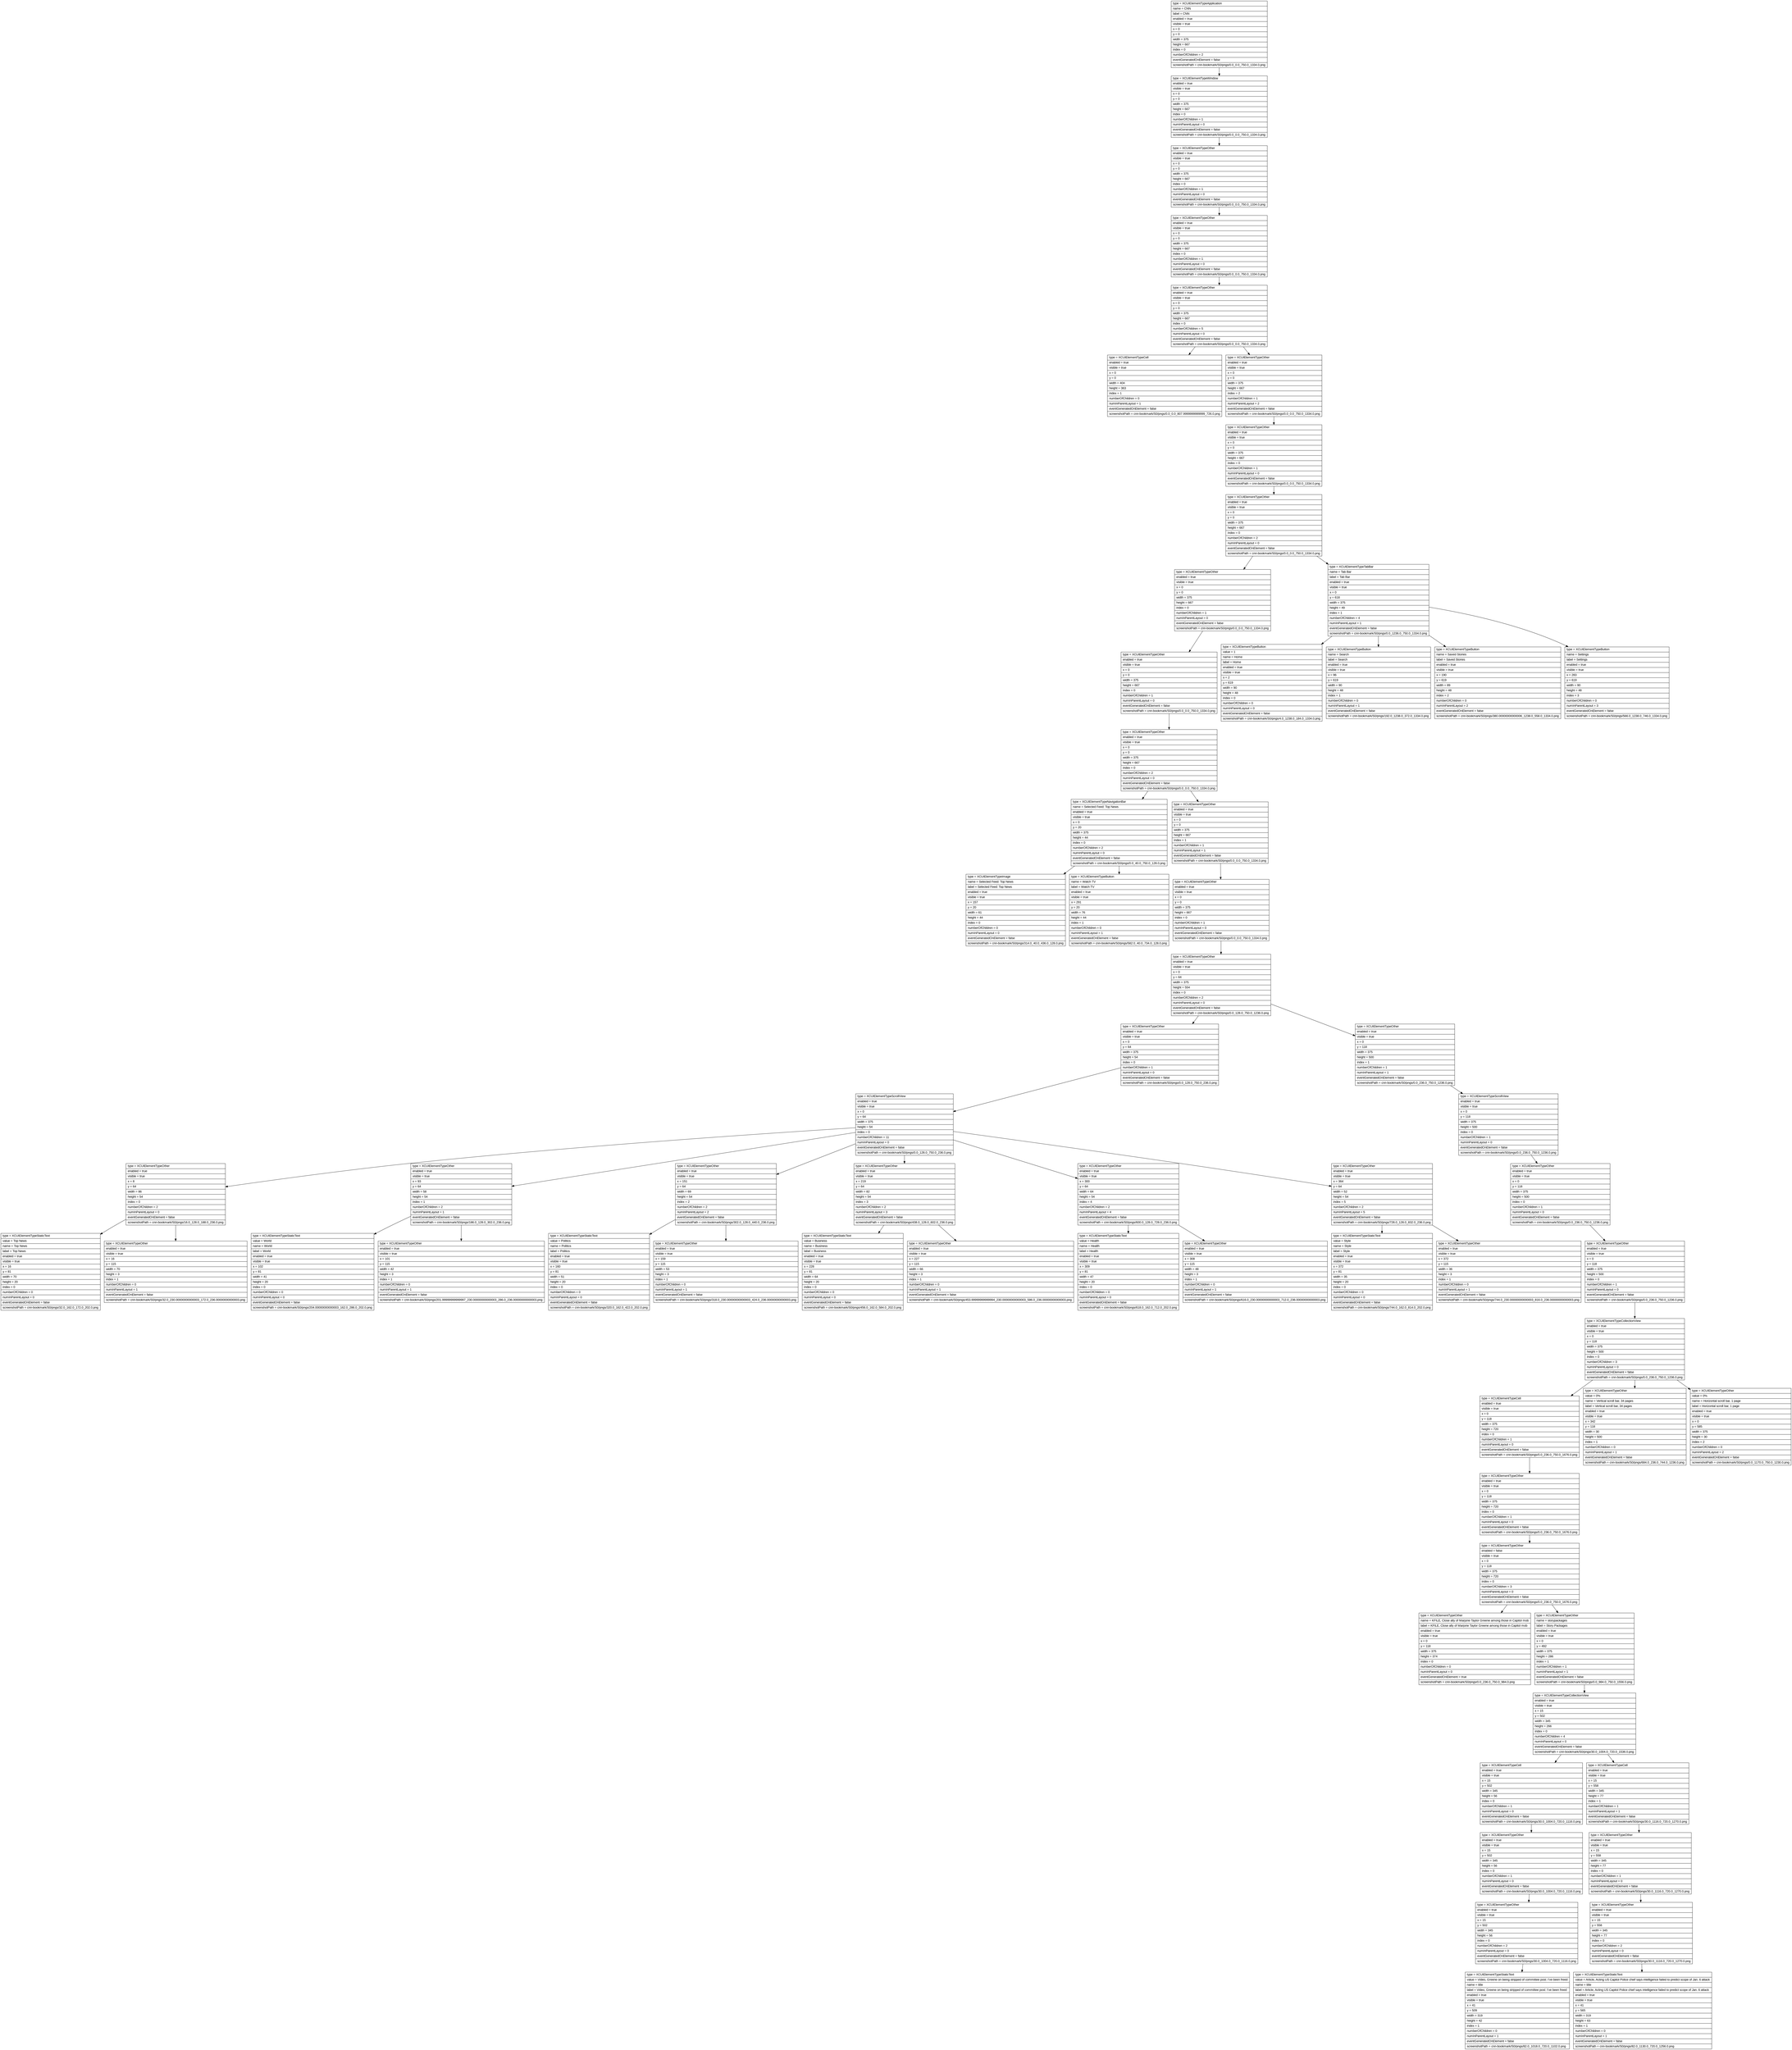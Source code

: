 digraph Layout {

	node [shape=record fontname=Arial];

	0	[label="{type = XCUIElementTypeApplication\l|name = CNN\l|label = CNN\l|enabled = true\l|visible = true\l|x = 0\l|y = 0\l|width = 375\l|height = 667\l|index = 0\l|numberOfChildren = 2\l|eventGeneratedOnElement = false \l|screenshotPath = cnn-bookmark/S0/pngs/0.0_0.0_750.0_1334.0.png\l}"]
	1	[label="{type = XCUIElementTypeWindow\l|enabled = true\l|visible = true\l|x = 0\l|y = 0\l|width = 375\l|height = 667\l|index = 0\l|numberOfChildren = 1\l|numInParentLayout = 0\l|eventGeneratedOnElement = false \l|screenshotPath = cnn-bookmark/S0/pngs/0.0_0.0_750.0_1334.0.png\l}"]
	2	[label="{type = XCUIElementTypeOther\l|enabled = true\l|visible = true\l|x = 0\l|y = 0\l|width = 375\l|height = 667\l|index = 0\l|numberOfChildren = 1\l|numInParentLayout = 0\l|eventGeneratedOnElement = false \l|screenshotPath = cnn-bookmark/S0/pngs/0.0_0.0_750.0_1334.0.png\l}"]
	3	[label="{type = XCUIElementTypeOther\l|enabled = true\l|visible = true\l|x = 0\l|y = 0\l|width = 375\l|height = 667\l|index = 0\l|numberOfChildren = 1\l|numInParentLayout = 0\l|eventGeneratedOnElement = false \l|screenshotPath = cnn-bookmark/S0/pngs/0.0_0.0_750.0_1334.0.png\l}"]
	4	[label="{type = XCUIElementTypeOther\l|enabled = true\l|visible = true\l|x = 0\l|y = 0\l|width = 375\l|height = 667\l|index = 0\l|numberOfChildren = 5\l|numInParentLayout = 0\l|eventGeneratedOnElement = false \l|screenshotPath = cnn-bookmark/S0/pngs/0.0_0.0_750.0_1334.0.png\l}"]
	5	[label="{type = XCUIElementTypeCell\l|enabled = true\l|visible = true\l|x = 0\l|y = 0\l|width = 404\l|height = 363\l|index = 1\l|numberOfChildren = 0\l|numInParentLayout = 1\l|eventGeneratedOnElement = false \l|screenshotPath = cnn-bookmark/S0/pngs/0.0_0.0_807.9999999999999_726.0.png\l}"]
	6	[label="{type = XCUIElementTypeOther\l|enabled = true\l|visible = true\l|x = 0\l|y = 0\l|width = 375\l|height = 667\l|index = 2\l|numberOfChildren = 1\l|numInParentLayout = 2\l|eventGeneratedOnElement = false \l|screenshotPath = cnn-bookmark/S0/pngs/0.0_0.0_750.0_1334.0.png\l}"]
	7	[label="{type = XCUIElementTypeOther\l|enabled = true\l|visible = true\l|x = 0\l|y = 0\l|width = 375\l|height = 667\l|index = 0\l|numberOfChildren = 1\l|numInParentLayout = 0\l|eventGeneratedOnElement = false \l|screenshotPath = cnn-bookmark/S0/pngs/0.0_0.0_750.0_1334.0.png\l}"]
	8	[label="{type = XCUIElementTypeOther\l|enabled = true\l|visible = true\l|x = 0\l|y = 0\l|width = 375\l|height = 667\l|index = 0\l|numberOfChildren = 2\l|numInParentLayout = 0\l|eventGeneratedOnElement = false \l|screenshotPath = cnn-bookmark/S0/pngs/0.0_0.0_750.0_1334.0.png\l}"]
	9	[label="{type = XCUIElementTypeOther\l|enabled = true\l|visible = true\l|x = 0\l|y = 0\l|width = 375\l|height = 667\l|index = 0\l|numberOfChildren = 1\l|numInParentLayout = 0\l|eventGeneratedOnElement = false \l|screenshotPath = cnn-bookmark/S0/pngs/0.0_0.0_750.0_1334.0.png\l}"]
	10	[label="{type = XCUIElementTypeTabBar\l|name = Tab Bar\l|label = Tab Bar\l|enabled = true\l|visible = true\l|x = 0\l|y = 618\l|width = 375\l|height = 49\l|index = 1\l|numberOfChildren = 4\l|numInParentLayout = 1\l|eventGeneratedOnElement = false \l|screenshotPath = cnn-bookmark/S0/pngs/0.0_1236.0_750.0_1334.0.png\l}"]
	11	[label="{type = XCUIElementTypeOther\l|enabled = true\l|visible = true\l|x = 0\l|y = 0\l|width = 375\l|height = 667\l|index = 0\l|numberOfChildren = 1\l|numInParentLayout = 0\l|eventGeneratedOnElement = false \l|screenshotPath = cnn-bookmark/S0/pngs/0.0_0.0_750.0_1334.0.png\l}"]
	12	[label="{type = XCUIElementTypeButton\l|value = 1\l|name = Home\l|label = Home\l|enabled = true\l|visible = true\l|x = 2\l|y = 619\l|width = 90\l|height = 48\l|index = 0\l|numberOfChildren = 0\l|numInParentLayout = 0\l|eventGeneratedOnElement = false \l|screenshotPath = cnn-bookmark/S0/pngs/4.0_1238.0_184.0_1334.0.png\l}"]
	13	[label="{type = XCUIElementTypeButton\l|name = Search\l|label = Search\l|enabled = true\l|visible = true\l|x = 96\l|y = 619\l|width = 90\l|height = 48\l|index = 1\l|numberOfChildren = 0\l|numInParentLayout = 1\l|eventGeneratedOnElement = false \l|screenshotPath = cnn-bookmark/S0/pngs/192.0_1238.0_372.0_1334.0.png\l}"]
	14	[label="{type = XCUIElementTypeButton\l|name = Saved Stories\l|label = Saved Stories\l|enabled = true\l|visible = true\l|x = 190\l|y = 619\l|width = 89\l|height = 48\l|index = 2\l|numberOfChildren = 0\l|numInParentLayout = 2\l|eventGeneratedOnElement = false \l|screenshotPath = cnn-bookmark/S0/pngs/380.00000000000006_1238.0_558.0_1334.0.png\l}"]
	15	[label="{type = XCUIElementTypeButton\l|name = Settings\l|label = Settings\l|enabled = true\l|visible = true\l|x = 283\l|y = 619\l|width = 90\l|height = 48\l|index = 3\l|numberOfChildren = 0\l|numInParentLayout = 3\l|eventGeneratedOnElement = false \l|screenshotPath = cnn-bookmark/S0/pngs/566.0_1238.0_746.0_1334.0.png\l}"]
	16	[label="{type = XCUIElementTypeOther\l|enabled = true\l|visible = true\l|x = 0\l|y = 0\l|width = 375\l|height = 667\l|index = 0\l|numberOfChildren = 2\l|numInParentLayout = 0\l|eventGeneratedOnElement = false \l|screenshotPath = cnn-bookmark/S0/pngs/0.0_0.0_750.0_1334.0.png\l}"]
	17	[label="{type = XCUIElementTypeNavigationBar\l|name = Selected Feed: Top News\l|enabled = true\l|visible = true\l|x = 0\l|y = 20\l|width = 375\l|height = 44\l|index = 0\l|numberOfChildren = 2\l|numInParentLayout = 0\l|eventGeneratedOnElement = false \l|screenshotPath = cnn-bookmark/S0/pngs/0.0_40.0_750.0_128.0.png\l}"]
	18	[label="{type = XCUIElementTypeOther\l|enabled = true\l|visible = true\l|x = 0\l|y = 0\l|width = 375\l|height = 667\l|index = 1\l|numberOfChildren = 1\l|numInParentLayout = 1\l|eventGeneratedOnElement = false \l|screenshotPath = cnn-bookmark/S0/pngs/0.0_0.0_750.0_1334.0.png\l}"]
	19	[label="{type = XCUIElementTypeImage\l|name = Selected Feed: Top News\l|label = Selected Feed: Top News\l|enabled = true\l|visible = true\l|x = 157\l|y = 20\l|width = 61\l|height = 44\l|index = 0\l|numberOfChildren = 0\l|numInParentLayout = 0\l|eventGeneratedOnElement = false \l|screenshotPath = cnn-bookmark/S0/pngs/314.0_40.0_436.0_128.0.png\l}"]
	20	[label="{type = XCUIElementTypeButton\l|name = Watch TV\l|label = Watch TV\l|enabled = true\l|visible = true\l|x = 291\l|y = 20\l|width = 76\l|height = 44\l|index = 1\l|numberOfChildren = 0\l|numInParentLayout = 1\l|eventGeneratedOnElement = false \l|screenshotPath = cnn-bookmark/S0/pngs/582.0_40.0_734.0_128.0.png\l}"]
	21	[label="{type = XCUIElementTypeOther\l|enabled = true\l|visible = true\l|x = 0\l|y = 0\l|width = 375\l|height = 667\l|index = 0\l|numberOfChildren = 1\l|numInParentLayout = 0\l|eventGeneratedOnElement = false \l|screenshotPath = cnn-bookmark/S0/pngs/0.0_0.0_750.0_1334.0.png\l}"]
	22	[label="{type = XCUIElementTypeOther\l|enabled = true\l|visible = true\l|x = 0\l|y = 64\l|width = 375\l|height = 554\l|index = 0\l|numberOfChildren = 2\l|numInParentLayout = 0\l|eventGeneratedOnElement = false \l|screenshotPath = cnn-bookmark/S0/pngs/0.0_128.0_750.0_1236.0.png\l}"]
	23	[label="{type = XCUIElementTypeOther\l|enabled = true\l|visible = true\l|x = 0\l|y = 64\l|width = 375\l|height = 54\l|index = 0\l|numberOfChildren = 1\l|numInParentLayout = 0\l|eventGeneratedOnElement = false \l|screenshotPath = cnn-bookmark/S0/pngs/0.0_128.0_750.0_236.0.png\l}"]
	24	[label="{type = XCUIElementTypeOther\l|enabled = true\l|visible = true\l|x = 0\l|y = 118\l|width = 375\l|height = 500\l|index = 1\l|numberOfChildren = 1\l|numInParentLayout = 1\l|eventGeneratedOnElement = false \l|screenshotPath = cnn-bookmark/S0/pngs/0.0_236.0_750.0_1236.0.png\l}"]
	25	[label="{type = XCUIElementTypeScrollView\l|enabled = true\l|visible = true\l|x = 0\l|y = 64\l|width = 375\l|height = 54\l|index = 0\l|numberOfChildren = 11\l|numInParentLayout = 0\l|eventGeneratedOnElement = false \l|screenshotPath = cnn-bookmark/S0/pngs/0.0_128.0_750.0_236.0.png\l}"]
	26	[label="{type = XCUIElementTypeScrollView\l|enabled = true\l|visible = true\l|x = 0\l|y = 118\l|width = 375\l|height = 500\l|index = 0\l|numberOfChildren = 1\l|numInParentLayout = 0\l|eventGeneratedOnElement = false \l|screenshotPath = cnn-bookmark/S0/pngs/0.0_236.0_750.0_1236.0.png\l}"]
	27	[label="{type = XCUIElementTypeOther\l|enabled = true\l|visible = true\l|x = 8\l|y = 64\l|width = 86\l|height = 54\l|index = 0\l|numberOfChildren = 2\l|numInParentLayout = 0\l|eventGeneratedOnElement = false \l|screenshotPath = cnn-bookmark/S0/pngs/16.0_128.0_188.0_236.0.png\l}"]
	28	[label="{type = XCUIElementTypeOther\l|enabled = true\l|visible = true\l|x = 93\l|y = 64\l|width = 58\l|height = 54\l|index = 1\l|numberOfChildren = 2\l|numInParentLayout = 1\l|eventGeneratedOnElement = false \l|screenshotPath = cnn-bookmark/S0/pngs/186.0_128.0_302.0_236.0.png\l}"]
	29	[label="{type = XCUIElementTypeOther\l|enabled = true\l|visible = true\l|x = 151\l|y = 64\l|width = 69\l|height = 54\l|index = 2\l|numberOfChildren = 2\l|numInParentLayout = 2\l|eventGeneratedOnElement = false \l|screenshotPath = cnn-bookmark/S0/pngs/302.0_128.0_440.0_236.0.png\l}"]
	30	[label="{type = XCUIElementTypeOther\l|enabled = true\l|visible = true\l|x = 219\l|y = 64\l|width = 82\l|height = 54\l|index = 3\l|numberOfChildren = 2\l|numInParentLayout = 3\l|eventGeneratedOnElement = false \l|screenshotPath = cnn-bookmark/S0/pngs/438.0_128.0_602.0_236.0.png\l}"]
	31	[label="{type = XCUIElementTypeOther\l|enabled = true\l|visible = true\l|x = 300\l|y = 64\l|width = 64\l|height = 54\l|index = 4\l|numberOfChildren = 2\l|numInParentLayout = 4\l|eventGeneratedOnElement = false \l|screenshotPath = cnn-bookmark/S0/pngs/600.0_128.0_728.0_236.0.png\l}"]
	32	[label="{type = XCUIElementTypeOther\l|enabled = true\l|visible = true\l|x = 364\l|y = 64\l|width = 52\l|height = 54\l|index = 5\l|numberOfChildren = 2\l|numInParentLayout = 5\l|eventGeneratedOnElement = false \l|screenshotPath = cnn-bookmark/S0/pngs/728.0_128.0_832.0_236.0.png\l}"]
	33	[label="{type = XCUIElementTypeOther\l|enabled = true\l|visible = true\l|x = 0\l|y = 118\l|width = 375\l|height = 500\l|index = 0\l|numberOfChildren = 1\l|numInParentLayout = 0\l|eventGeneratedOnElement = false \l|screenshotPath = cnn-bookmark/S0/pngs/0.0_236.0_750.0_1236.0.png\l}"]
	34	[label="{type = XCUIElementTypeStaticText\l|value = Top News\l|name = Top News\l|label = Top News\l|enabled = true\l|visible = true\l|x = 16\l|y = 81\l|width = 70\l|height = 20\l|index = 0\l|numberOfChildren = 0\l|numInParentLayout = 0\l|eventGeneratedOnElement = false \l|screenshotPath = cnn-bookmark/S0/pngs/32.0_162.0_172.0_202.0.png\l}"]
	35	[label="{type = XCUIElementTypeOther\l|enabled = true\l|visible = true\l|x = 16\l|y = 115\l|width = 70\l|height = 3\l|index = 1\l|numberOfChildren = 0\l|numInParentLayout = 1\l|eventGeneratedOnElement = false \l|screenshotPath = cnn-bookmark/S0/pngs/32.0_230.00000000000003_172.0_236.00000000000003.png\l}"]
	36	[label="{type = XCUIElementTypeStaticText\l|value = World\l|name = World\l|label = World\l|enabled = true\l|visible = true\l|x = 102\l|y = 81\l|width = 41\l|height = 20\l|index = 0\l|numberOfChildren = 0\l|numInParentLayout = 0\l|eventGeneratedOnElement = false \l|screenshotPath = cnn-bookmark/S0/pngs/204.00000000000003_162.0_286.0_202.0.png\l}"]
	37	[label="{type = XCUIElementTypeOther\l|enabled = true\l|visible = true\l|x = 101\l|y = 115\l|width = 42\l|height = 3\l|index = 1\l|numberOfChildren = 0\l|numInParentLayout = 1\l|eventGeneratedOnElement = false \l|screenshotPath = cnn-bookmark/S0/pngs/201.99999999999997_230.00000000000003_286.0_236.00000000000003.png\l}"]
	38	[label="{type = XCUIElementTypeStaticText\l|value = Politics\l|name = Politics\l|label = Politics\l|enabled = true\l|visible = true\l|x = 160\l|y = 81\l|width = 51\l|height = 20\l|index = 0\l|numberOfChildren = 0\l|numInParentLayout = 0\l|eventGeneratedOnElement = false \l|screenshotPath = cnn-bookmark/S0/pngs/320.0_162.0_422.0_202.0.png\l}"]
	39	[label="{type = XCUIElementTypeOther\l|enabled = true\l|visible = true\l|x = 159\l|y = 115\l|width = 53\l|height = 3\l|index = 1\l|numberOfChildren = 0\l|numInParentLayout = 1\l|eventGeneratedOnElement = false \l|screenshotPath = cnn-bookmark/S0/pngs/318.0_230.00000000000003_424.0_236.00000000000003.png\l}"]
	40	[label="{type = XCUIElementTypeStaticText\l|value = Business\l|name = Business\l|label = Business\l|enabled = true\l|visible = true\l|x = 228\l|y = 81\l|width = 64\l|height = 20\l|index = 0\l|numberOfChildren = 0\l|numInParentLayout = 0\l|eventGeneratedOnElement = false \l|screenshotPath = cnn-bookmark/S0/pngs/456.0_162.0_584.0_202.0.png\l}"]
	41	[label="{type = XCUIElementTypeOther\l|enabled = true\l|visible = true\l|x = 227\l|y = 115\l|width = 66\l|height = 3\l|index = 1\l|numberOfChildren = 0\l|numInParentLayout = 1\l|eventGeneratedOnElement = false \l|screenshotPath = cnn-bookmark/S0/pngs/453.99999999999994_230.00000000000003_586.0_236.00000000000003.png\l}"]
	42	[label="{type = XCUIElementTypeStaticText\l|value = Health\l|name = Health\l|label = Health\l|enabled = true\l|visible = true\l|x = 309\l|y = 81\l|width = 47\l|height = 20\l|index = 0\l|numberOfChildren = 0\l|numInParentLayout = 0\l|eventGeneratedOnElement = false \l|screenshotPath = cnn-bookmark/S0/pngs/618.0_162.0_712.0_202.0.png\l}"]
	43	[label="{type = XCUIElementTypeOther\l|enabled = true\l|visible = true\l|x = 308\l|y = 115\l|width = 48\l|height = 3\l|index = 1\l|numberOfChildren = 0\l|numInParentLayout = 1\l|eventGeneratedOnElement = false \l|screenshotPath = cnn-bookmark/S0/pngs/616.0_230.00000000000003_712.0_236.00000000000003.png\l}"]
	44	[label="{type = XCUIElementTypeStaticText\l|value = Style\l|name = Style\l|label = Style\l|enabled = true\l|visible = true\l|x = 372\l|y = 81\l|width = 35\l|height = 20\l|index = 0\l|numberOfChildren = 0\l|numInParentLayout = 0\l|eventGeneratedOnElement = false \l|screenshotPath = cnn-bookmark/S0/pngs/744.0_162.0_814.0_202.0.png\l}"]
	45	[label="{type = XCUIElementTypeOther\l|enabled = true\l|visible = true\l|x = 372\l|y = 115\l|width = 36\l|height = 3\l|index = 1\l|numberOfChildren = 0\l|numInParentLayout = 1\l|eventGeneratedOnElement = false \l|screenshotPath = cnn-bookmark/S0/pngs/744.0_230.00000000000003_816.0_236.00000000000003.png\l}"]
	46	[label="{type = XCUIElementTypeOther\l|enabled = true\l|visible = true\l|x = 0\l|y = 118\l|width = 375\l|height = 500\l|index = 0\l|numberOfChildren = 1\l|numInParentLayout = 0\l|eventGeneratedOnElement = false \l|screenshotPath = cnn-bookmark/S0/pngs/0.0_236.0_750.0_1236.0.png\l}"]
	47	[label="{type = XCUIElementTypeCollectionView\l|enabled = true\l|visible = true\l|x = 0\l|y = 118\l|width = 375\l|height = 500\l|index = 0\l|numberOfChildren = 3\l|numInParentLayout = 0\l|eventGeneratedOnElement = false \l|screenshotPath = cnn-bookmark/S0/pngs/0.0_236.0_750.0_1236.0.png\l}"]
	48	[label="{type = XCUIElementTypeCell\l|enabled = true\l|visible = true\l|x = 0\l|y = 118\l|width = 375\l|height = 720\l|index = 0\l|numberOfChildren = 1\l|numInParentLayout = 0\l|eventGeneratedOnElement = false \l|screenshotPath = cnn-bookmark/S0/pngs/0.0_236.0_750.0_1676.0.png\l}"]
	49	[label="{type = XCUIElementTypeOther\l|value = 0%\l|name = Vertical scroll bar, 34 pages\l|label = Vertical scroll bar, 34 pages\l|enabled = true\l|visible = true\l|x = 342\l|y = 118\l|width = 30\l|height = 500\l|index = 1\l|numberOfChildren = 0\l|numInParentLayout = 1\l|eventGeneratedOnElement = false \l|screenshotPath = cnn-bookmark/S0/pngs/684.0_236.0_744.0_1236.0.png\l}"]
	50	[label="{type = XCUIElementTypeOther\l|value = 0%\l|name = Horizontal scroll bar, 1 page\l|label = Horizontal scroll bar, 1 page\l|enabled = true\l|visible = true\l|x = 0\l|y = 585\l|width = 375\l|height = 30\l|index = 2\l|numberOfChildren = 0\l|numInParentLayout = 2\l|eventGeneratedOnElement = false \l|screenshotPath = cnn-bookmark/S0/pngs/0.0_1170.0_750.0_1230.0.png\l}"]
	51	[label="{type = XCUIElementTypeOther\l|enabled = true\l|visible = true\l|x = 0\l|y = 118\l|width = 375\l|height = 720\l|index = 0\l|numberOfChildren = 1\l|numInParentLayout = 0\l|eventGeneratedOnElement = false \l|screenshotPath = cnn-bookmark/S0/pngs/0.0_236.0_750.0_1676.0.png\l}"]
	52	[label="{type = XCUIElementTypeOther\l|enabled = false\l|visible = true\l|x = 0\l|y = 118\l|width = 375\l|height = 720\l|index = 0\l|numberOfChildren = 3\l|numInParentLayout = 0\l|eventGeneratedOnElement = false \l|screenshotPath = cnn-bookmark/S0/pngs/0.0_236.0_750.0_1676.0.png\l}"]
	53	[label="{type = XCUIElementTypeOther\l|name = KFILE, Close ally of Marjorie Taylor Greene among those in Capitol mob\l|label = KFILE, Close ally of Marjorie Taylor Greene among those in Capitol mob\l|enabled = true\l|visible = true\l|x = 0\l|y = 118\l|width = 375\l|height = 374\l|index = 0\l|numberOfChildren = 0\l|numInParentLayout = 0\l|eventGeneratedOnElement = true \l|screenshotPath = cnn-bookmark/S0/pngs/0.0_236.0_750.0_984.0.png\l}"]
	54	[label="{type = XCUIElementTypeOther\l|name = storypackages\l|label = Story Packages\l|enabled = true\l|visible = true\l|x = 0\l|y = 492\l|width = 375\l|height = 286\l|index = 1\l|numberOfChildren = 1\l|numInParentLayout = 1\l|eventGeneratedOnElement = false \l|screenshotPath = cnn-bookmark/S0/pngs/0.0_984.0_750.0_1556.0.png\l}"]
	55	[label="{type = XCUIElementTypeCollectionView\l|enabled = true\l|visible = true\l|x = 15\l|y = 502\l|width = 345\l|height = 266\l|index = 0\l|numberOfChildren = 4\l|numInParentLayout = 0\l|eventGeneratedOnElement = false \l|screenshotPath = cnn-bookmark/S0/pngs/30.0_1004.0_720.0_1536.0.png\l}"]
	56	[label="{type = XCUIElementTypeCell\l|enabled = true\l|visible = true\l|x = 15\l|y = 502\l|width = 345\l|height = 56\l|index = 0\l|numberOfChildren = 1\l|numInParentLayout = 0\l|eventGeneratedOnElement = false \l|screenshotPath = cnn-bookmark/S0/pngs/30.0_1004.0_720.0_1116.0.png\l}"]
	57	[label="{type = XCUIElementTypeCell\l|enabled = true\l|visible = true\l|x = 15\l|y = 558\l|width = 345\l|height = 77\l|index = 1\l|numberOfChildren = 1\l|numInParentLayout = 1\l|eventGeneratedOnElement = false \l|screenshotPath = cnn-bookmark/S0/pngs/30.0_1116.0_720.0_1270.0.png\l}"]
	58	[label="{type = XCUIElementTypeOther\l|enabled = true\l|visible = true\l|x = 15\l|y = 502\l|width = 345\l|height = 56\l|index = 0\l|numberOfChildren = 1\l|numInParentLayout = 0\l|eventGeneratedOnElement = false \l|screenshotPath = cnn-bookmark/S0/pngs/30.0_1004.0_720.0_1116.0.png\l}"]
	59	[label="{type = XCUIElementTypeOther\l|enabled = true\l|visible = true\l|x = 15\l|y = 558\l|width = 345\l|height = 77\l|index = 0\l|numberOfChildren = 1\l|numInParentLayout = 0\l|eventGeneratedOnElement = false \l|screenshotPath = cnn-bookmark/S0/pngs/30.0_1116.0_720.0_1270.0.png\l}"]
	60	[label="{type = XCUIElementTypeOther\l|enabled = true\l|visible = true\l|x = 15\l|y = 502\l|width = 345\l|height = 56\l|index = 0\l|numberOfChildren = 2\l|numInParentLayout = 0\l|eventGeneratedOnElement = false \l|screenshotPath = cnn-bookmark/S0/pngs/30.0_1004.0_720.0_1116.0.png\l}"]
	61	[label="{type = XCUIElementTypeOther\l|enabled = true\l|visible = true\l|x = 15\l|y = 558\l|width = 345\l|height = 77\l|index = 0\l|numberOfChildren = 2\l|numInParentLayout = 0\l|eventGeneratedOnElement = false \l|screenshotPath = cnn-bookmark/S0/pngs/30.0_1116.0_720.0_1270.0.png\l}"]
	62	[label="{type = XCUIElementTypeStaticText\l|value = Video, Greene on being stripped of committee post: I've been freed\l|name = title\l|label = Video, Greene on being stripped of committee post: I've been freed\l|enabled = true\l|visible = true\l|x = 41\l|y = 509\l|width = 319\l|height = 42\l|index = 1\l|numberOfChildren = 0\l|numInParentLayout = 1\l|eventGeneratedOnElement = false \l|screenshotPath = cnn-bookmark/S0/pngs/82.0_1018.0_720.0_1102.0.png\l}"]
	63	[label="{type = XCUIElementTypeStaticText\l|value = Article, Acting US Capitol Police chief says intelligence failed to predict scope of Jan. 6 attack\l|name = title\l|label = Article, Acting US Capitol Police chief says intelligence failed to predict scope of Jan. 6 attack\l|enabled = true\l|visible = true\l|x = 41\l|y = 565\l|width = 319\l|height = 63\l|index = 1\l|numberOfChildren = 0\l|numInParentLayout = 1\l|eventGeneratedOnElement = false \l|screenshotPath = cnn-bookmark/S0/pngs/82.0_1130.0_720.0_1256.0.png\l}"]


	0 -> 1
	1 -> 2
	2 -> 3
	3 -> 4
	4 -> 5
	4 -> 6
	6 -> 7
	7 -> 8
	8 -> 9
	8 -> 10
	9 -> 11
	10 -> 12
	10 -> 13
	10 -> 14
	10 -> 15
	11 -> 16
	16 -> 17
	16 -> 18
	17 -> 19
	17 -> 20
	18 -> 21
	21 -> 22
	22 -> 23
	22 -> 24
	23 -> 25
	24 -> 26
	25 -> 27
	25 -> 28
	25 -> 29
	25 -> 30
	25 -> 31
	25 -> 32
	26 -> 33
	27 -> 34
	27 -> 35
	28 -> 36
	28 -> 37
	29 -> 38
	29 -> 39
	30 -> 40
	30 -> 41
	31 -> 42
	31 -> 43
	32 -> 44
	32 -> 45
	33 -> 46
	46 -> 47
	47 -> 48
	47 -> 49
	47 -> 50
	48 -> 51
	51 -> 52
	52 -> 53
	52 -> 54
	54 -> 55
	55 -> 56
	55 -> 57
	56 -> 58
	57 -> 59
	58 -> 60
	59 -> 61
	60 -> 62
	61 -> 63


}